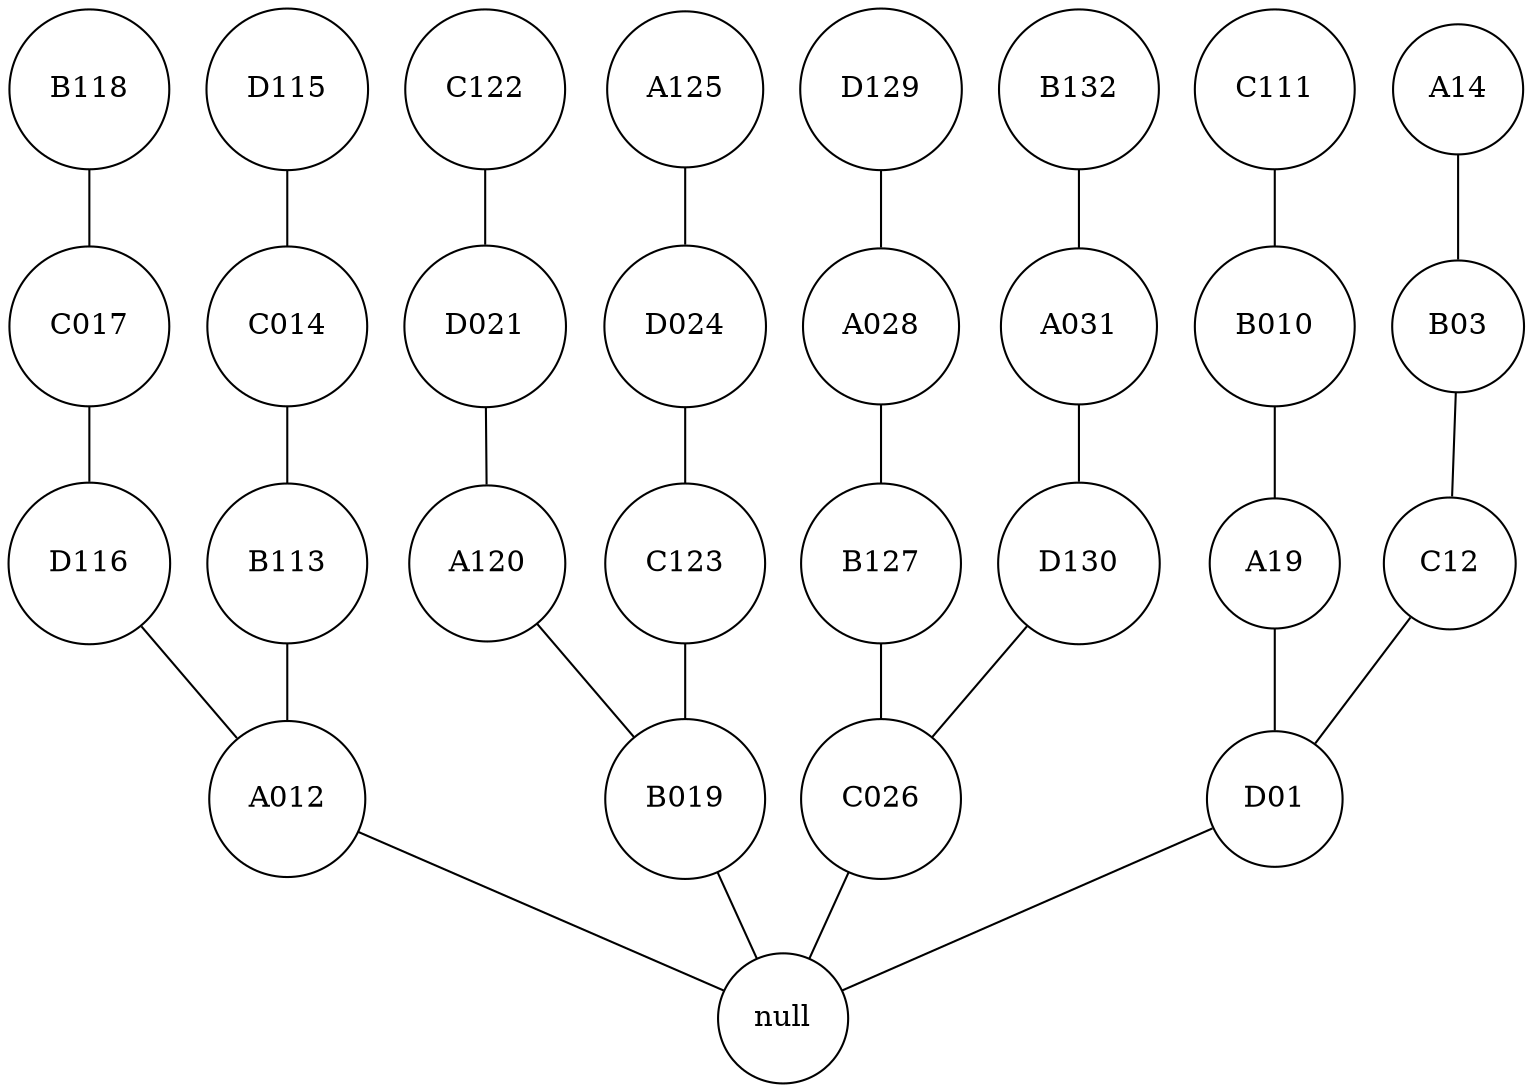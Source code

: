 graph G { 
graph [splines = true] node [height=0.4 shape=circle]
B03 -- C12;
A14 -- B03;
D01 -- null;
C12 -- D01;
C111 -- B010;
A012 -- null;
A19 -- D01;
B010 -- A19;
D115 -- C014;
D116 -- A012;
B113 -- A012;
C014 -- B113;
A120 -- B019;
B019 -- null;
B118 -- C017;
C017 -- D116;
D024 -- C123;
C123 -- B019;
C122 -- D021;
D021 -- A120;
A028 -- B127;
B127 -- C026;
C026 -- null;
A125 -- D024;
B132 -- A031;
A031 -- D130;
D130 -- C026;
D129 -- A028;
}